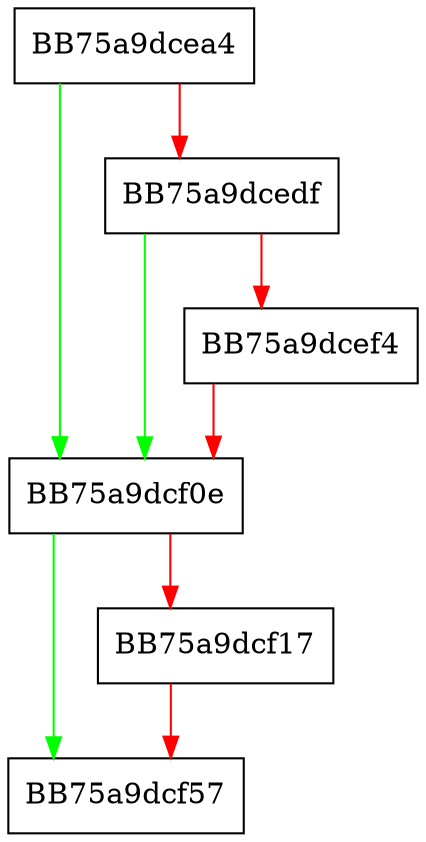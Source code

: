 digraph register_timer_callback {
  node [shape="box"];
  graph [splines=ortho];
  BB75a9dcea4 -> BB75a9dcf0e [color="green"];
  BB75a9dcea4 -> BB75a9dcedf [color="red"];
  BB75a9dcedf -> BB75a9dcf0e [color="green"];
  BB75a9dcedf -> BB75a9dcef4 [color="red"];
  BB75a9dcef4 -> BB75a9dcf0e [color="red"];
  BB75a9dcf0e -> BB75a9dcf57 [color="green"];
  BB75a9dcf0e -> BB75a9dcf17 [color="red"];
  BB75a9dcf17 -> BB75a9dcf57 [color="red"];
}